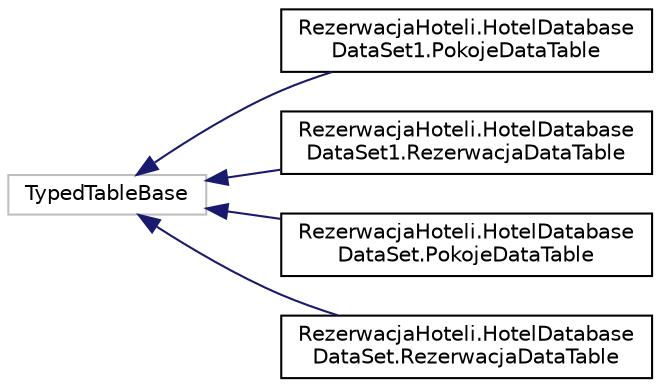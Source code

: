 digraph "Graphical Class Hierarchy"
{
  edge [fontname="Helvetica",fontsize="10",labelfontname="Helvetica",labelfontsize="10"];
  node [fontname="Helvetica",fontsize="10",shape=record];
  rankdir="LR";
  Node3 [label="TypedTableBase",height=0.2,width=0.4,color="grey75", fillcolor="white", style="filled"];
  Node3 -> Node0 [dir="back",color="midnightblue",fontsize="10",style="solid",fontname="Helvetica"];
  Node0 [label="RezerwacjaHoteli.HotelDatabase\lDataSet1.PokojeDataTable",height=0.2,width=0.4,color="black", fillcolor="white", style="filled",URL="$class_rezerwacja_hoteli_1_1_hotel_database_data_set1_1_1_pokoje_data_table.html",tooltip="Represents the strongly named DataTable class. /summary> "];
  Node3 -> Node5 [dir="back",color="midnightblue",fontsize="10",style="solid",fontname="Helvetica"];
  Node5 [label="RezerwacjaHoteli.HotelDatabase\lDataSet1.RezerwacjaDataTable",height=0.2,width=0.4,color="black", fillcolor="white", style="filled",URL="$class_rezerwacja_hoteli_1_1_hotel_database_data_set1_1_1_rezerwacja_data_table.html",tooltip="Represents the strongly named DataTable class. /summary> "];
  Node3 -> Node6 [dir="back",color="midnightblue",fontsize="10",style="solid",fontname="Helvetica"];
  Node6 [label="RezerwacjaHoteli.HotelDatabase\lDataSet.PokojeDataTable",height=0.2,width=0.4,color="black", fillcolor="white", style="filled",URL="$class_rezerwacja_hoteli_1_1_hotel_database_data_set_1_1_pokoje_data_table.html",tooltip="Represents the strongly named DataTable class. /summary> "];
  Node3 -> Node7 [dir="back",color="midnightblue",fontsize="10",style="solid",fontname="Helvetica"];
  Node7 [label="RezerwacjaHoteli.HotelDatabase\lDataSet.RezerwacjaDataTable",height=0.2,width=0.4,color="black", fillcolor="white", style="filled",URL="$class_rezerwacja_hoteli_1_1_hotel_database_data_set_1_1_rezerwacja_data_table.html",tooltip="Represents the strongly named DataTable class. /summary> "];
}
